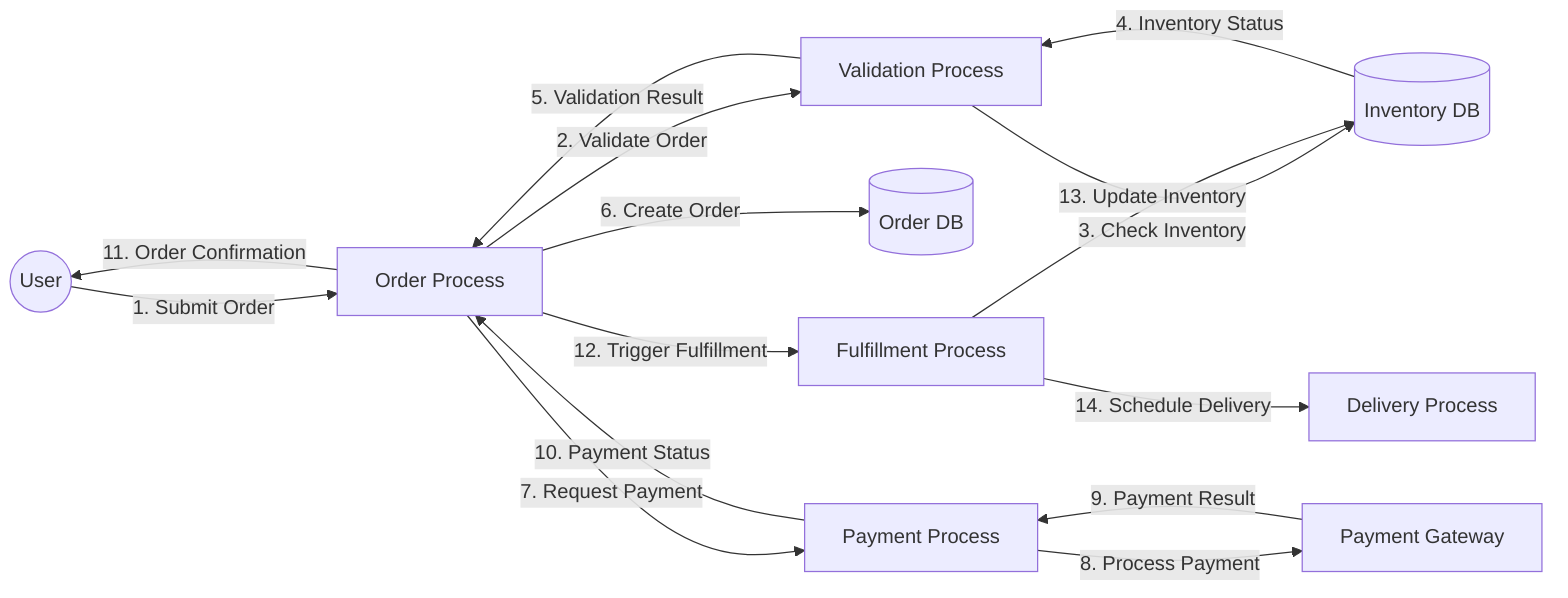 graph LR
    User((User)) --> |1. Submit Order| OrderProcess[Order Process]
    OrderProcess --> |2. Validate Order| Validation[Validation Process]
    Validation --> |3. Check Inventory| InventoryDB[(Inventory DB)]
    InventoryDB --> |4. Inventory Status| Validation
    Validation --> |5. Validation Result| OrderProcess
    
    OrderProcess --> |6. Create Order| OrderDB[(Order DB)]
    OrderProcess --> |7. Request Payment| PaymentProcess[Payment Process]
    PaymentProcess --> |8. Process Payment| PaymentGateway[Payment Gateway]
    PaymentGateway --> |9. Payment Result| PaymentProcess
    PaymentProcess --> |10. Payment Status| OrderProcess
    
    OrderProcess --> |11. Order Confirmation| User
    OrderProcess --> |12. Trigger Fulfillment| FulfillmentProcess[Fulfillment Process]
    FulfillmentProcess --> |13. Update Inventory| InventoryDB
    FulfillmentProcess --> |14. Schedule Delivery| DeliveryProcess[Delivery Process]